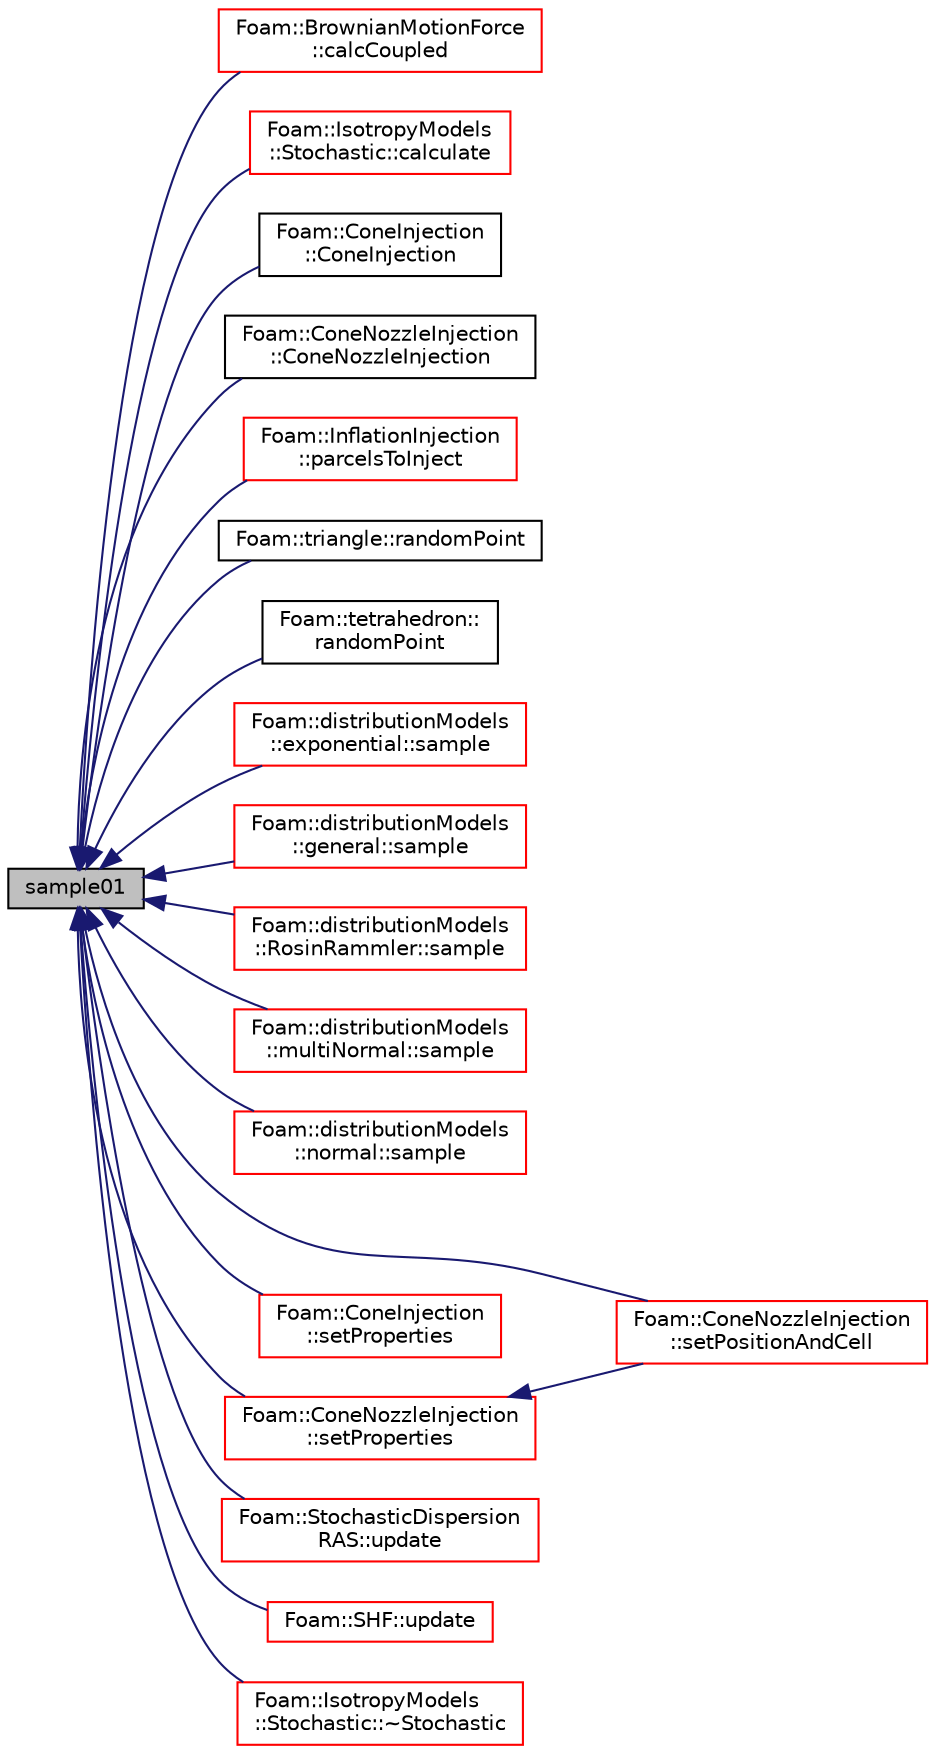 digraph "sample01"
{
  bgcolor="transparent";
  edge [fontname="Helvetica",fontsize="10",labelfontname="Helvetica",labelfontsize="10"];
  node [fontname="Helvetica",fontsize="10",shape=record];
  rankdir="LR";
  Node24 [label="sample01",height=0.2,width=0.4,color="black", fillcolor="grey75", style="filled", fontcolor="black"];
  Node24 -> Node25 [dir="back",color="midnightblue",fontsize="10",style="solid",fontname="Helvetica"];
  Node25 [label="Foam::BrownianMotionForce\l::calcCoupled",height=0.2,width=0.4,color="red",URL="$a25737.html#afaf626ee39da50a44d12588b5cb987d9",tooltip="Calculate the coupled force. "];
  Node24 -> Node28 [dir="back",color="midnightblue",fontsize="10",style="solid",fontname="Helvetica"];
  Node28 [label="Foam::IsotropyModels\l::Stochastic::calculate",height=0.2,width=0.4,color="red",URL="$a25377.html#afe1d8348c24e6589bc7c0b3f689316a7",tooltip="Member Functions. "];
  Node24 -> Node30 [dir="back",color="midnightblue",fontsize="10",style="solid",fontname="Helvetica"];
  Node30 [label="Foam::ConeInjection\l::ConeInjection",height=0.2,width=0.4,color="black",URL="$a25181.html#a27734237622b5ec96d4f9bd9ea1b72a1",tooltip="Construct from dictionary. "];
  Node24 -> Node31 [dir="back",color="midnightblue",fontsize="10",style="solid",fontname="Helvetica"];
  Node31 [label="Foam::ConeNozzleInjection\l::ConeNozzleInjection",height=0.2,width=0.4,color="black",URL="$a25189.html#a0a1cf5292f714d4aee4a0f846b16bfc0",tooltip="Construct from dictionary. "];
  Node24 -> Node32 [dir="back",color="midnightblue",fontsize="10",style="solid",fontname="Helvetica"];
  Node32 [label="Foam::InflationInjection\l::parcelsToInject",height=0.2,width=0.4,color="red",URL="$a25197.html#a4c4730db6620caeb697dfb15e7ed265a",tooltip="Number of parcels to introduce relative to SOI. "];
  Node24 -> Node35 [dir="back",color="midnightblue",fontsize="10",style="solid",fontname="Helvetica"];
  Node35 [label="Foam::triangle::randomPoint",height=0.2,width=0.4,color="black",URL="$a28761.html#a1546216f63c8545b32f205686e26a75d",tooltip="Return a random point on the triangle from a uniform. "];
  Node24 -> Node36 [dir="back",color="midnightblue",fontsize="10",style="solid",fontname="Helvetica"];
  Node36 [label="Foam::tetrahedron::\lrandomPoint",height=0.2,width=0.4,color="black",URL="$a28741.html#a1546216f63c8545b32f205686e26a75d",tooltip="Return a random point in the tetrahedron from a. "];
  Node24 -> Node37 [dir="back",color="midnightblue",fontsize="10",style="solid",fontname="Helvetica"];
  Node37 [label="Foam::distributionModels\l::exponential::sample",height=0.2,width=0.4,color="red",URL="$a24769.html#a523eae27d84403d08bdca843c0679d8a",tooltip="Sample the distributionModel. "];
  Node24 -> Node39 [dir="back",color="midnightblue",fontsize="10",style="solid",fontname="Helvetica"];
  Node39 [label="Foam::distributionModels\l::general::sample",height=0.2,width=0.4,color="red",URL="$a24777.html#a523eae27d84403d08bdca843c0679d8a",tooltip="Sample the distributionModel. "];
  Node24 -> Node41 [dir="back",color="midnightblue",fontsize="10",style="solid",fontname="Helvetica"];
  Node41 [label="Foam::distributionModels\l::RosinRammler::sample",height=0.2,width=0.4,color="red",URL="$a24789.html#a523eae27d84403d08bdca843c0679d8a",tooltip="Sample the distributionModel. "];
  Node24 -> Node43 [dir="back",color="midnightblue",fontsize="10",style="solid",fontname="Helvetica"];
  Node43 [label="Foam::distributionModels\l::multiNormal::sample",height=0.2,width=0.4,color="red",URL="$a24781.html#a523eae27d84403d08bdca843c0679d8a",tooltip="Sample the distributionModel. "];
  Node24 -> Node45 [dir="back",color="midnightblue",fontsize="10",style="solid",fontname="Helvetica"];
  Node45 [label="Foam::distributionModels\l::normal::sample",height=0.2,width=0.4,color="red",URL="$a24785.html#a523eae27d84403d08bdca843c0679d8a",tooltip="Sample the distributionModel. "];
  Node24 -> Node47 [dir="back",color="midnightblue",fontsize="10",style="solid",fontname="Helvetica"];
  Node47 [label="Foam::ConeNozzleInjection\l::setPositionAndCell",height=0.2,width=0.4,color="red",URL="$a25189.html#a64ab8345fbd202af3bbab93b25d90105",tooltip="Set the injection position and owner cell. "];
  Node24 -> Node52 [dir="back",color="midnightblue",fontsize="10",style="solid",fontname="Helvetica"];
  Node52 [label="Foam::ConeInjection\l::setProperties",height=0.2,width=0.4,color="red",URL="$a25181.html#a9c29fb14e9bea94ae75c185efe894b00",tooltip="Set the parcel properties. "];
  Node24 -> Node58 [dir="back",color="midnightblue",fontsize="10",style="solid",fontname="Helvetica"];
  Node58 [label="Foam::ConeNozzleInjection\l::setProperties",height=0.2,width=0.4,color="red",URL="$a25189.html#a9c29fb14e9bea94ae75c185efe894b00",tooltip="Set the parcel properties. "];
  Node58 -> Node47 [dir="back",color="midnightblue",fontsize="10",style="solid",fontname="Helvetica"];
  Node24 -> Node59 [dir="back",color="midnightblue",fontsize="10",style="solid",fontname="Helvetica"];
  Node59 [label="Foam::StochasticDispersion\lRAS::update",height=0.2,width=0.4,color="red",URL="$a25733.html#afb99589150c1ee258da64f8f0c1f37f8",tooltip="Update (disperse particles) "];
  Node24 -> Node62 [dir="back",color="midnightblue",fontsize="10",style="solid",fontname="Helvetica"];
  Node62 [label="Foam::SHF::update",height=0.2,width=0.4,color="red",URL="$a25709.html#af86a08f997bc779309ec7d00e914e292",tooltip="Update the parcel properties. "];
  Node24 -> Node65 [dir="back",color="midnightblue",fontsize="10",style="solid",fontname="Helvetica"];
  Node65 [label="Foam::IsotropyModels\l::Stochastic::~Stochastic",height=0.2,width=0.4,color="red",URL="$a25377.html#a7e7959df6214bab2730fdf0b124973db",tooltip="Destructor. "];
}
